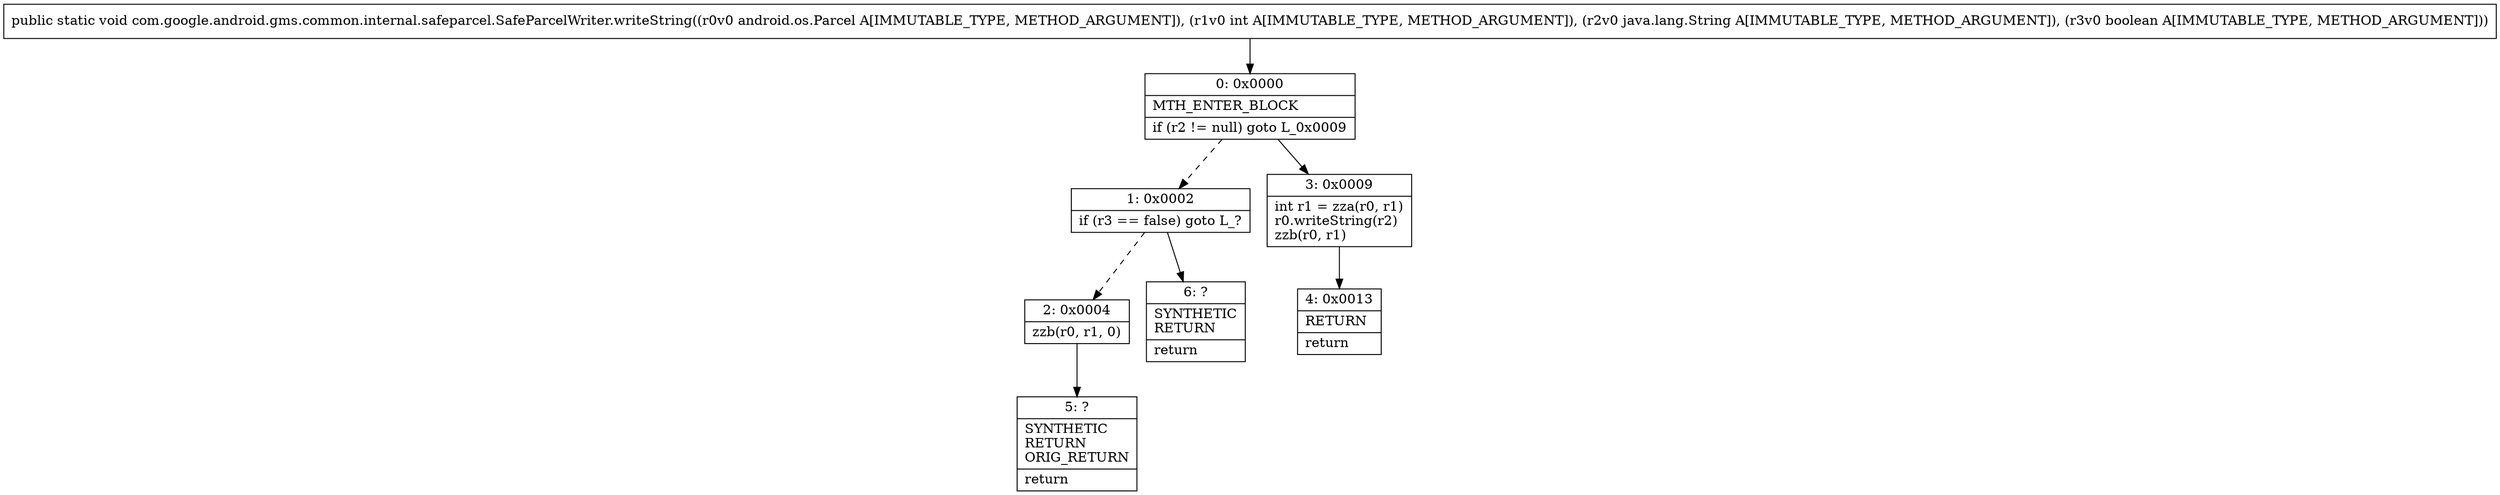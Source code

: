 digraph "CFG forcom.google.android.gms.common.internal.safeparcel.SafeParcelWriter.writeString(Landroid\/os\/Parcel;ILjava\/lang\/String;Z)V" {
Node_0 [shape=record,label="{0\:\ 0x0000|MTH_ENTER_BLOCK\l|if (r2 != null) goto L_0x0009\l}"];
Node_1 [shape=record,label="{1\:\ 0x0002|if (r3 == false) goto L_?\l}"];
Node_2 [shape=record,label="{2\:\ 0x0004|zzb(r0, r1, 0)\l}"];
Node_3 [shape=record,label="{3\:\ 0x0009|int r1 = zza(r0, r1)\lr0.writeString(r2)\lzzb(r0, r1)\l}"];
Node_4 [shape=record,label="{4\:\ 0x0013|RETURN\l|return\l}"];
Node_5 [shape=record,label="{5\:\ ?|SYNTHETIC\lRETURN\lORIG_RETURN\l|return\l}"];
Node_6 [shape=record,label="{6\:\ ?|SYNTHETIC\lRETURN\l|return\l}"];
MethodNode[shape=record,label="{public static void com.google.android.gms.common.internal.safeparcel.SafeParcelWriter.writeString((r0v0 android.os.Parcel A[IMMUTABLE_TYPE, METHOD_ARGUMENT]), (r1v0 int A[IMMUTABLE_TYPE, METHOD_ARGUMENT]), (r2v0 java.lang.String A[IMMUTABLE_TYPE, METHOD_ARGUMENT]), (r3v0 boolean A[IMMUTABLE_TYPE, METHOD_ARGUMENT])) }"];
MethodNode -> Node_0;
Node_0 -> Node_1[style=dashed];
Node_0 -> Node_3;
Node_1 -> Node_2[style=dashed];
Node_1 -> Node_6;
Node_2 -> Node_5;
Node_3 -> Node_4;
}

